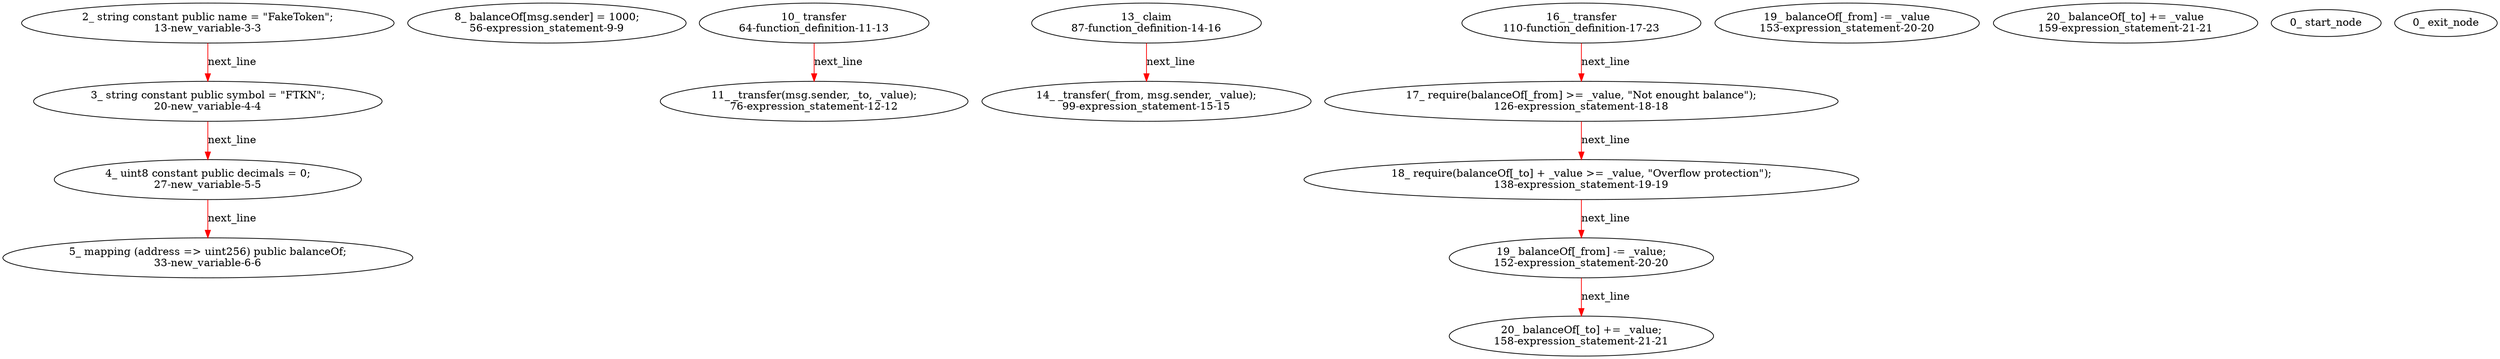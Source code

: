 digraph  {
13 [label="2_ string constant public name = \"FakeToken\";\n13-new_variable-3-3", type_label=new_variable];
20 [label="3_ string constant public symbol = \"FTKN\";\n20-new_variable-4-4", type_label=new_variable];
27 [label="4_ uint8 constant public decimals = 0;\n27-new_variable-5-5", type_label=new_variable];
33 [label="5_ mapping (address => uint256) public balanceOf;\n33-new_variable-6-6", type_label=new_variable];
56 [label="8_ balanceOf[msg.sender] = 1000;\n56-expression_statement-9-9", type_label=expression_statement];
64 [label="10_ transfer\n64-function_definition-11-13", type_label=function_definition];
76 [label="11_ _transfer(msg.sender, _to, _value);\n76-expression_statement-12-12", type_label=expression_statement];
87 [label="13_ claim\n87-function_definition-14-16", type_label=function_definition];
99 [label="14_ _transfer(_from, msg.sender, _value);\n99-expression_statement-15-15", type_label=expression_statement];
110 [label="16_ _transfer\n110-function_definition-17-23", type_label=function_definition];
126 [label="17_ require(balanceOf[_from] >= _value, \"Not enought balance\");\n126-expression_statement-18-18", type_label=expression_statement];
138 [label="18_ require(balanceOf[_to] + _value >= _value, \"Overflow protection\");\n138-expression_statement-19-19", type_label=expression_statement];
152 [label="19_ balanceOf[_from] -= _value;\n152-expression_statement-20-20", type_label=expression_statement];
153 [label="19_ balanceOf[_from] -= _value\n153-expression_statement-20-20", type_label=expression_statement];
158 [label="20_ balanceOf[_to] += _value;\n158-expression_statement-21-21", type_label=expression_statement];
159 [label="20_ balanceOf[_to] += _value\n159-expression_statement-21-21", type_label=expression_statement];
1 [label="0_ start_node", type_label=start];
2 [label="0_ exit_node", type_label=exit];
13 -> 20  [color=red, controlflow_type=next_line, edge_type=CFG_edge, key=0, label=next_line];
20 -> 27  [color=red, controlflow_type=next_line, edge_type=CFG_edge, key=0, label=next_line];
27 -> 33  [color=red, controlflow_type=next_line, edge_type=CFG_edge, key=0, label=next_line];
64 -> 76  [color=red, controlflow_type=next_line, edge_type=CFG_edge, key=0, label=next_line];
87 -> 99  [color=red, controlflow_type=next_line, edge_type=CFG_edge, key=0, label=next_line];
110 -> 126  [color=red, controlflow_type=next_line, edge_type=CFG_edge, key=0, label=next_line];
126 -> 138  [color=red, controlflow_type=next_line, edge_type=CFG_edge, key=0, label=next_line];
138 -> 152  [color=red, controlflow_type=next_line, edge_type=CFG_edge, key=0, label=next_line];
152 -> 158  [color=red, controlflow_type=next_line, edge_type=CFG_edge, key=0, label=next_line];
}
